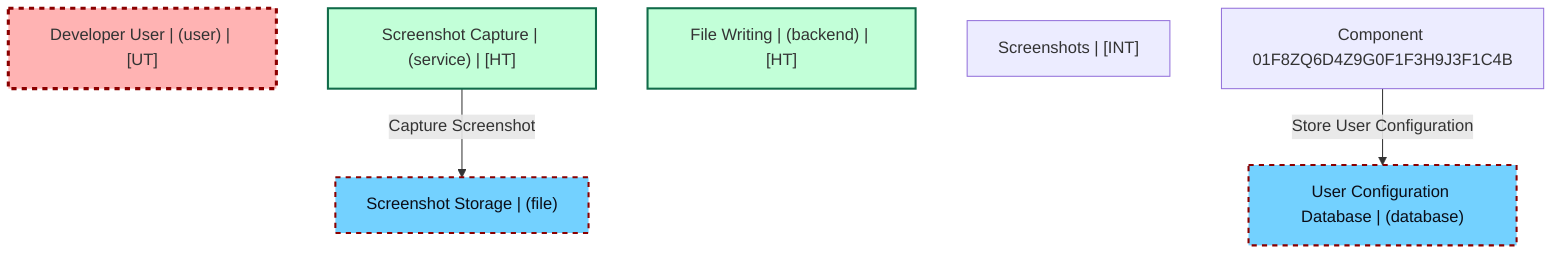 graph TB
  node_01F8ZQ6D4Z9G0F1F3H9J3F1C4G["Developer User | (user) | [UT]"]:::untrusted
  node_01F8ZQ6D4Z9G0F1F3H9J3F1C4C["Screenshot Capture | (service) | [HT]"]:::highTrust
  node_01F8ZQ6D4Z9G0F1F3H9J3F1C4D["File Writing | (backend) | [HT]"]:::highTrust
  node_01F8ZQ6D4Z9G0F1F3H9J3F1C4E["Screenshot Storage | (file)"]:::dataStore
  node_01F8ZQ6D4Z9G0F1F3H9J3F1C4F["User Configuration Database | (database)"]:::dataStore
  node_01F8ZQ6D4Z9G0F1F3H9J3F1C4A["Screenshots | [INT]"]:::dataAsset,internal
  node_01F8ZQ6D4Z9G0F1F3H9J3F1C4B["Component 01F8ZQ6D4Z9G0F1F3H9J3F1C4B"]:::process,untrusted

  node_01F8ZQ6D4Z9G0F1F3H9J3F1C4C -->|Capture Screenshot| node_01F8ZQ6D4Z9G0F1F3H9J3F1C4E:::unencryptedFlow
  node_01F8ZQ6D4Z9G0F1F3H9J3F1C4B -->|Store User Configuration| node_01F8ZQ6D4Z9G0F1F3H9J3F1C4F:::unencryptedFlow

  classDef externalEntity fill:#FFB3B3,stroke:#8B0000,stroke-width:2px,color:#0B0D17
  classDef process fill:#C2FFD8,stroke:#106B49,stroke-width:2px,color:#0B0D17
  classDef dataStore fill:#73d1ff,stroke:#29ABE2,stroke-width:2px,color:#0B0D17
  classDef dataAsset fill:#ffa1ad,stroke:#A259FF,stroke-width:2px,color:#0B0D17
  classDef untrusted fill:#FFB3B3,stroke:#8B0000,stroke-width:3px,stroke-dasharray:5 5
  classDef lowTrust fill:#f77c63,stroke:#f77c63,stroke-width:2px,stroke-dasharray:3 3
  classDef mediumTrust fill:#FFF2B3,stroke:#7A6300,stroke-width:2px
  classDef highTrust fill:#C2FFD8,stroke:#106B49,stroke-width:2px
  classDef veryHighTrust fill:#36FF8F,stroke:#36FF8F,stroke-width:3px
  classDef public fill:#C2FFD8,stroke:#106B49,stroke-width:1px
  classDef internal fill:#FFF2B3,stroke:#7A6300,stroke-width:1px
  classDef confidential fill:#FFB3B3,stroke:#8B0000,stroke-width:2px
  classDef restricted fill:#8B0000,stroke:#8B0000,stroke-width:3px
  classDef pii fill:#ffa1ad,stroke:#A259FF,stroke-width:2px
  classDef pci fill:#8B0000,stroke:#8B0000,stroke-width:3px
  classDef phi fill:#ffa1ad,stroke:#A259FF,stroke-width:3px
  classDef encryptedFlow stroke:#106B49,stroke-width:2px
  classDef unencryptedFlow stroke:#8B0000,stroke-width:2px,stroke-dasharray:5 5
  classDef authenticatedFlow stroke:#29ABE2,stroke-width:2px
  classDef trustBoundary fill:transparent,stroke:#2E3440,stroke-width:3px,stroke-dasharray:10 5